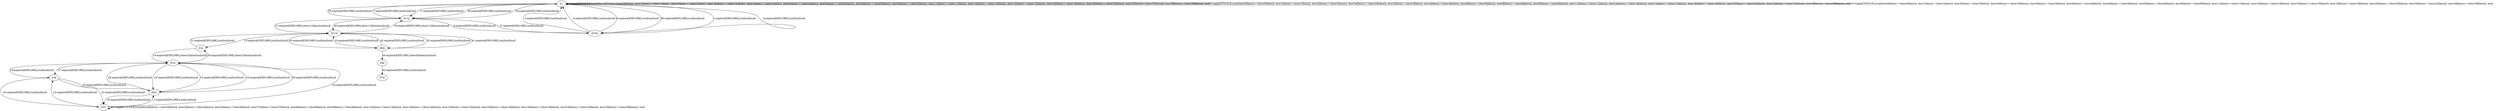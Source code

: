 # Total number of goals covered by this test: 1
# b33 --> b34

digraph g {
"b1" -> "d22m" [label = "1-explore[EXPLORE];/null/null/null"];
"d22m" -> "b1" [label = "2-explore[EXPLORE];/null/null/null"];
"b1" -> "b1" [label = "3-toggle[TOGGLE];/null/door0[false]:=!(door0[false]); door1[false]:=!(door1[false]); door2[false]:=!(door2[false]); door34[false]:=!(door34[false]); door3[false]:=!(door3[false]); door4[false]:=!(door4[false]); door6[false]:=!(door6[false]); door8[false]:=!(door8[false]); door9[false]:=!(door9[false]); door11[false]:=!(door11[false]); door14[false]:=!(door14[false]); door15[false]:=!(door15[false]); door18[false]:=!(door18[false]); door20[false]:=!(door20[false]); door22[false]:=!(door22[false]); door28[false]:=!(door28[false]); /null"];
"b1" -> "d22m" [label = "4-explore[EXPLORE];/null/null/null"];
"d22m" -> "b1" [label = "5-explore[EXPLORE];/null/null/null"];
"b1" -> "b1" [label = "6-toggle[TOGGLE];/null/door0[false]:=!(door0[false]); door1[false]:=!(door1[false]); door2[false]:=!(door2[false]); door34[false]:=!(door34[false]); door3[false]:=!(door3[false]); door4[false]:=!(door4[false]); door6[false]:=!(door6[false]); door8[false]:=!(door8[false]); door9[false]:=!(door9[false]); door11[false]:=!(door11[false]); door14[false]:=!(door14[false]); door15[false]:=!(door15[false]); door18[false]:=!(door18[false]); door20[false]:=!(door20[false]); door22[false]:=!(door22[false]); door28[false]:=!(door28[false]); /null"];
"b1" -> "d11p" [label = "7-explore[EXPLORE];/null/null/null"];
"d11p" -> "d22m" [label = "8-explore[EXPLORE];/null/null/null"];
"d22m" -> "b1" [label = "9-explore[EXPLORE];/null/null/null"];
"b1" -> "b1" [label = "10-toggle[TOGGLE];/null/door0[false]:=!(door0[false]); door1[false]:=!(door1[false]); door2[false]:=!(door2[false]); door34[false]:=!(door34[false]); door3[false]:=!(door3[false]); door4[false]:=!(door4[false]); door6[false]:=!(door6[false]); door8[false]:=!(door8[false]); door9[false]:=!(door9[false]); door11[false]:=!(door11[false]); door14[false]:=!(door14[false]); door15[false]:=!(door15[false]); door18[false]:=!(door18[false]); door20[false]:=!(door20[false]); door22[false]:=!(door22[false]); door28[false]:=!(door28[false]); /null"];
"b1" -> "d11p" [label = "11-explore[EXPLORE];/null/null/null"];
"d11p" -> "d11m" [label = "12-explore[EXPLORE];/door11[false]/null/null"];
"d11m" -> "d1p" [label = "13-explore[EXPLORE];/null/null/null"];
"d1p" -> "d1m" [label = "14-explore[EXPLORE];/door1[false]/null/null"];
"d1m" -> "d2m" [label = "15-explore[EXPLORE];/null/null/null"];
"d2m" -> "b33" [label = "16-explore[EXPLORE];/null/null/null"];
"b33" -> "d2m" [label = "17-explore[EXPLORE];/null/null/null"];
"d2m" -> "d1m" [label = "18-explore[EXPLORE];/null/null/null"];
"d1m" -> "b34" [label = "19-explore[EXPLORE];/null/null/null"];
"b34" -> "b33" [label = "20-explore[EXPLORE];/null/null/null"];
"b33" -> "b33" [label = "21-toggle[TOGGLE];/null/door0[false]:=!(door0[false]); door2[false]:=!(door2[false]); door3[false]:=!(door3[false]); door37[false]:=!(door37[false]); door6[false]:=!(door6[false]); door9[false]:=!(door9[false]); door12[false]:=!(door12[false]); door14[false]:=!(door14[false]); door15[false]:=!(door15[false]); door18[false]:=!(door18[false]); door19[false]:=!(door19[false]); door23[false]:=!(door23[false]); door29[false]:=!(door29[false]); /null"];
"b33" -> "b34" [label = "22-explore[EXPLORE];/null/null/null"];
"b34" -> "b33" [label = "23-explore[EXPLORE];/null/null/null"];
"b33" -> "d1m" [label = "24-explore[EXPLORE];/null/null/null"];
"d1m" -> "d2m" [label = "25-explore[EXPLORE];/null/null/null"];
"d2m" -> "d1m" [label = "26-explore[EXPLORE];/null/null/null"];
"d1m" -> "b34" [label = "27-explore[EXPLORE];/null/null/null"];
"b34" -> "d2m" [label = "28-explore[EXPLORE];/null/null/null"];
"d2m" -> "d1m" [label = "29-explore[EXPLORE];/null/null/null"];
"d1m" -> "d1p" [label = "30-explore[EXPLORE];/door1[false]/null/null"];
"d1p" -> "d11m" [label = "31-explore[EXPLORE];/null/null/null"];
"d11m" -> "d4m" [label = "32-explore[EXPLORE];/null/null/null"];
"d4m" -> "d11m" [label = "33-explore[EXPLORE];/null/null/null"];
"d11m" -> "d11p" [label = "34-explore[EXPLORE];/door11[false]/null/null"];
"d11p" -> "b1" [label = "35-explore[EXPLORE];/null/null/null"];
"b1" -> "d11p" [label = "36-explore[EXPLORE];/null/null/null"];
"d11p" -> "d22m" [label = "37-explore[EXPLORE];/null/null/null"];
"d22m" -> "b1" [label = "38-explore[EXPLORE];/null/null/null"];
"b1" -> "d11p" [label = "39-explore[EXPLORE];/null/null/null"];
"d11p" -> "d11m" [label = "40-explore[EXPLORE];/door11[false]/null/null"];
"d11m" -> "d4m" [label = "41-explore[EXPLORE];/null/null/null"];
"d4m" -> "d11m" [label = "42-explore[EXPLORE];/null/null/null"];
"d11m" -> "d4m" [label = "43-explore[EXPLORE];/null/null/null"];
"d4m" -> "d4p" [label = "44-explore[EXPLORE];/door4[false]/null/null"];
"d4p" -> "d7m" [label = "45-explore[EXPLORE];/null/null/null"];
}